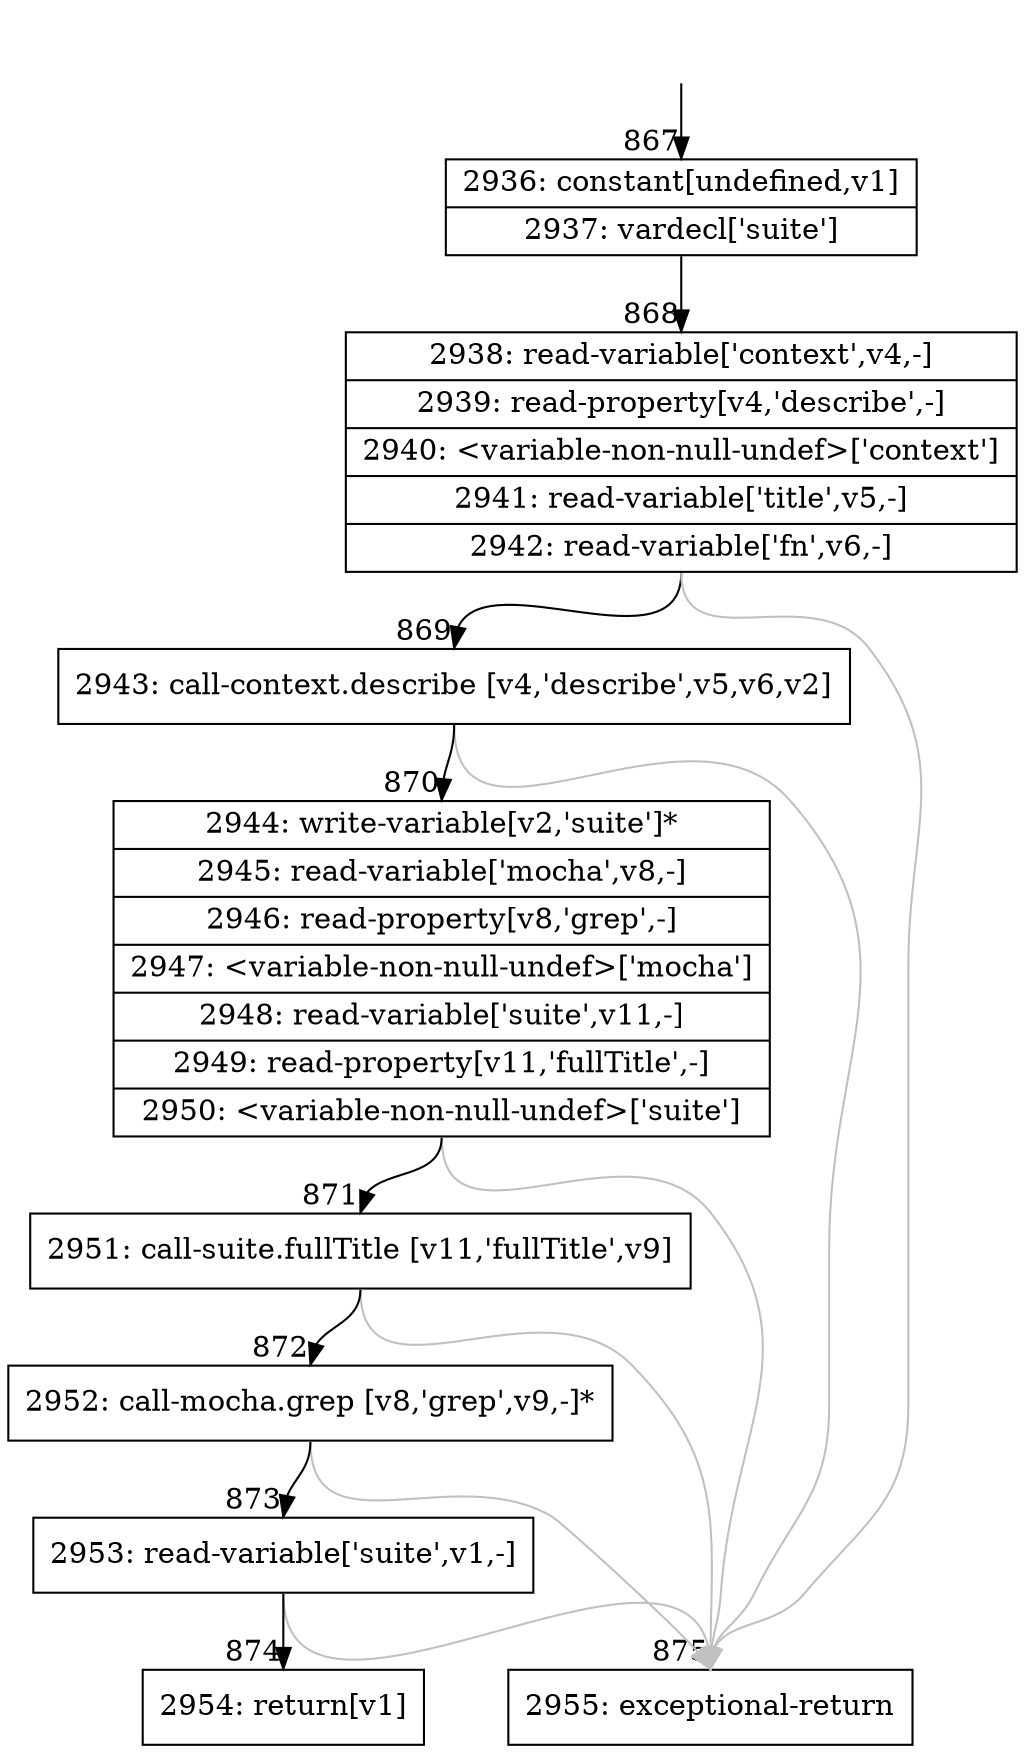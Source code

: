 digraph {
rankdir="TD"
BB_entry82[shape=none,label=""];
BB_entry82 -> BB867 [tailport=s, headport=n, headlabel="    867"]
BB867 [shape=record label="{2936: constant[undefined,v1]|2937: vardecl['suite']}" ] 
BB867 -> BB868 [tailport=s, headport=n, headlabel="      868"]
BB868 [shape=record label="{2938: read-variable['context',v4,-]|2939: read-property[v4,'describe',-]|2940: \<variable-non-null-undef\>['context']|2941: read-variable['title',v5,-]|2942: read-variable['fn',v6,-]}" ] 
BB868 -> BB869 [tailport=s, headport=n, headlabel="      869"]
BB868 -> BB875 [tailport=s, headport=n, color=gray, headlabel="      875"]
BB869 [shape=record label="{2943: call-context.describe [v4,'describe',v5,v6,v2]}" ] 
BB869 -> BB870 [tailport=s, headport=n, headlabel="      870"]
BB869 -> BB875 [tailport=s, headport=n, color=gray]
BB870 [shape=record label="{2944: write-variable[v2,'suite']*|2945: read-variable['mocha',v8,-]|2946: read-property[v8,'grep',-]|2947: \<variable-non-null-undef\>['mocha']|2948: read-variable['suite',v11,-]|2949: read-property[v11,'fullTitle',-]|2950: \<variable-non-null-undef\>['suite']}" ] 
BB870 -> BB871 [tailport=s, headport=n, headlabel="      871"]
BB870 -> BB875 [tailport=s, headport=n, color=gray]
BB871 [shape=record label="{2951: call-suite.fullTitle [v11,'fullTitle',v9]}" ] 
BB871 -> BB872 [tailport=s, headport=n, headlabel="      872"]
BB871 -> BB875 [tailport=s, headport=n, color=gray]
BB872 [shape=record label="{2952: call-mocha.grep [v8,'grep',v9,-]*}" ] 
BB872 -> BB873 [tailport=s, headport=n, headlabel="      873"]
BB872 -> BB875 [tailport=s, headport=n, color=gray]
BB873 [shape=record label="{2953: read-variable['suite',v1,-]}" ] 
BB873 -> BB874 [tailport=s, headport=n, headlabel="      874"]
BB873 -> BB875 [tailport=s, headport=n, color=gray]
BB874 [shape=record label="{2954: return[v1]}" ] 
BB875 [shape=record label="{2955: exceptional-return}" ] 
//#$~ 1014
}
